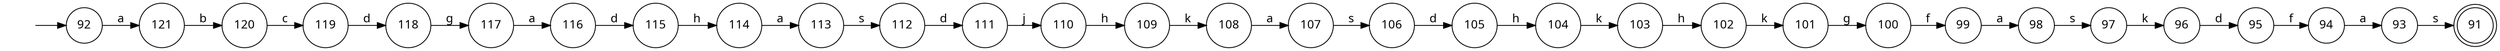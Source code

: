 digraph{
rankdir="LR";
fontname = "Microsoft YaHei";
node [shape = circle, fontname = "Microsoft YaHei"];
edge [fontname = "Microsoft YaHei"];
-1[style=invis];
91 [ shape = doublecircle ];
-1 -> 92;
92 -> 121[ label = "a" ];
121 -> 120[ label = "b" ];
120 -> 119[ label = "c" ];
93 -> 91[ label = "s" ];
94 -> 93[ label = "a" ];
95 -> 94[ label = "f" ];
96 -> 95[ label = "d" ];
97 -> 96[ label = "k" ];
98 -> 97[ label = "s" ];
99 -> 98[ label = "a" ];
100 -> 99[ label = "f" ];
101 -> 100[ label = "g" ];
102 -> 101[ label = "k" ];
103 -> 102[ label = "h" ];
104 -> 103[ label = "k" ];
105 -> 104[ label = "h" ];
106 -> 105[ label = "d" ];
107 -> 106[ label = "s" ];
108 -> 107[ label = "a" ];
109 -> 108[ label = "k" ];
110 -> 109[ label = "h" ];
111 -> 110[ label = "j" ];
112 -> 111[ label = "d" ];
113 -> 112[ label = "s" ];
114 -> 113[ label = "a" ];
115 -> 114[ label = "h" ];
116 -> 115[ label = "d" ];
117 -> 116[ label = "a" ];
118 -> 117[ label = "g" ];
119 -> 118[ label = "d" ];
}